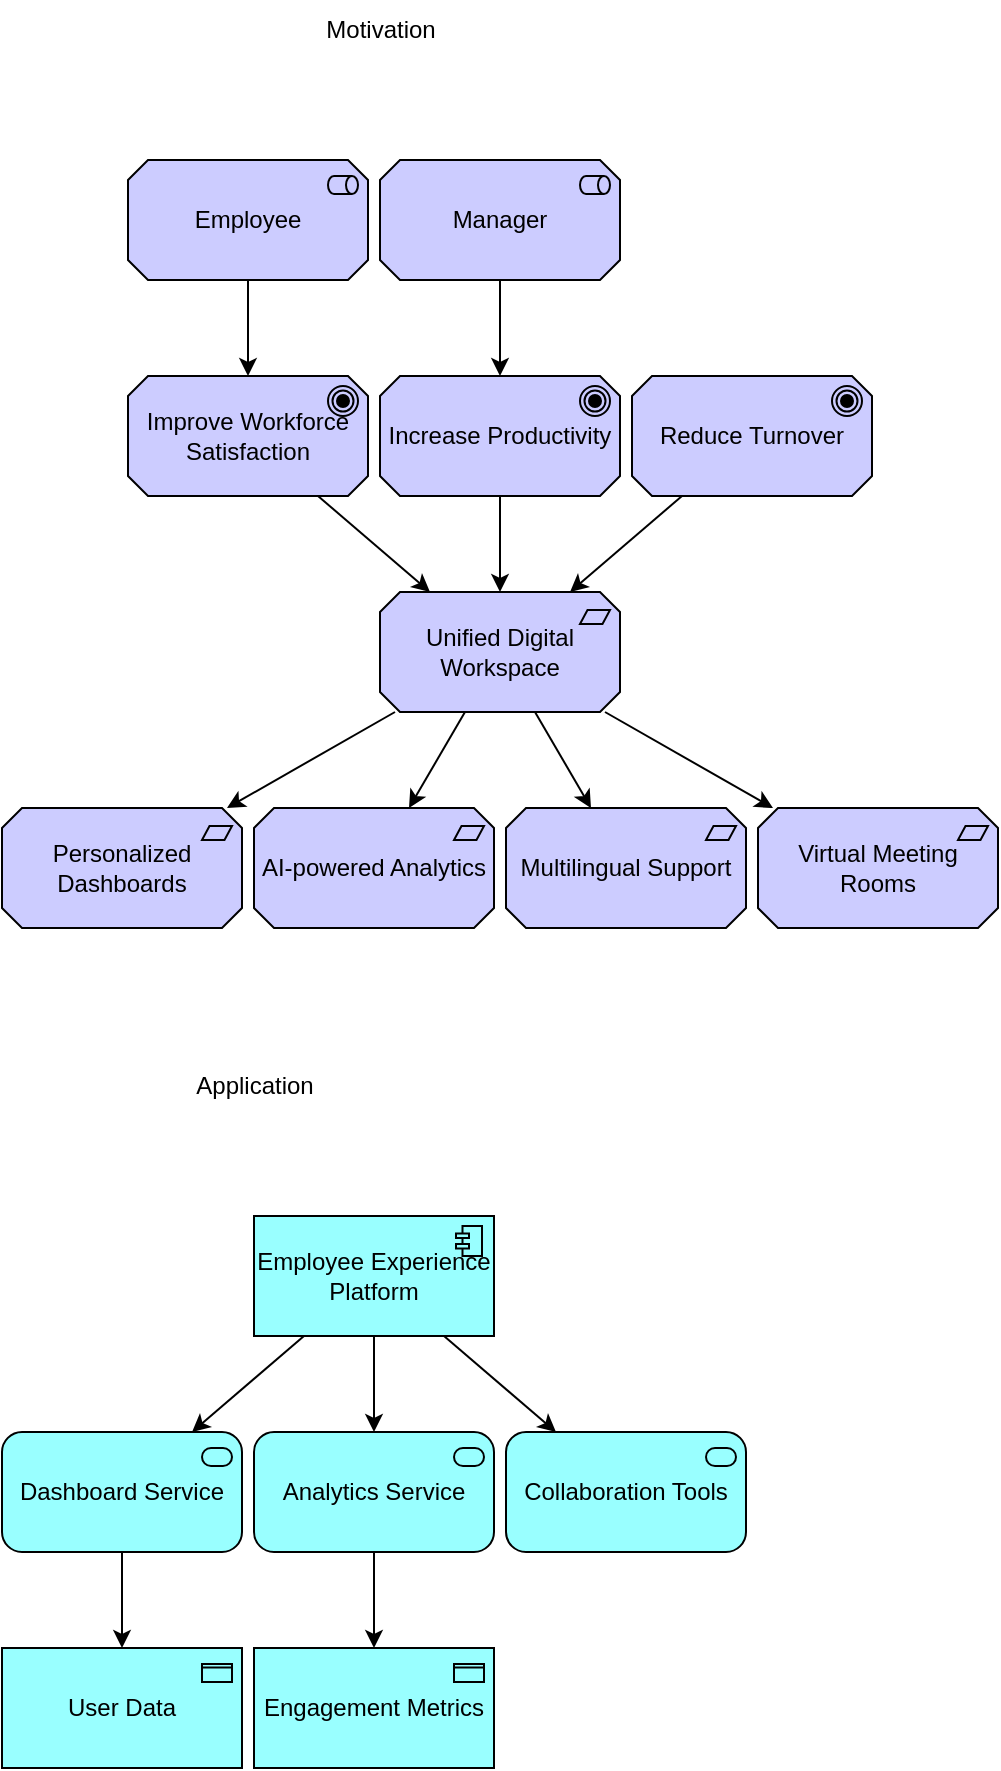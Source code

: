 <?xml version='1.0' encoding='UTF-8'?>
<mxfile version="1.0" encoding="UTF-8"><diagram name="ArchiMate Model" id="archimate_diagram"><mxGraphModel dx="1050" dy="522" grid="1" gridSize="10"><root><mxCell id="0" /><mxCell id="1" parent="0" /><mxCell id="label_Motivation" value="Motivation" style="text;html=1;align=center;verticalAlign=middle;resizable=0;points=[];" vertex="1" parent="1"><mxGeometry x="166.0" y="-372.0" width="200" height="30" as="geometry" /></mxCell><mxCell id="elem_mot1" value="Employee" style="html=1;outlineConnect=0;whiteSpace=wrap;fillColor=#CCCCFF;shape=mxgraph.archimate3.application;appType=role;archiType=oct;" vertex="1" parent="1"><mxGeometry x="140.0" y="-292.0" width="120" height="60" as="geometry" /></mxCell><mxCell id="elem_mot2" value="Manager" style="html=1;outlineConnect=0;whiteSpace=wrap;fillColor=#CCCCFF;shape=mxgraph.archimate3.application;appType=role;archiType=oct;" vertex="1" parent="1"><mxGeometry x="266.0" y="-292.0" width="120" height="60" as="geometry" /></mxCell><mxCell id="elem_mot3" value="Improve Workforce Satisfaction" style="html=1;outlineConnect=0;whiteSpace=wrap;fillColor=#CCCCFF;shape=mxgraph.archimate3.application;appType=goal;archiType=oct;" vertex="1" parent="1"><mxGeometry x="140.0" y="-184.0" width="120" height="60" as="geometry" /></mxCell><mxCell id="elem_mot4" value="Reduce Turnover" style="html=1;outlineConnect=0;whiteSpace=wrap;fillColor=#CCCCFF;shape=mxgraph.archimate3.application;appType=goal;archiType=oct;" vertex="1" parent="1"><mxGeometry x="392.0" y="-184.0" width="120" height="60" as="geometry" /></mxCell><mxCell id="elem_mot5" value="Increase Productivity" style="html=1;outlineConnect=0;whiteSpace=wrap;fillColor=#CCCCFF;shape=mxgraph.archimate3.application;appType=goal;archiType=oct;" vertex="1" parent="1"><mxGeometry x="266.0" y="-184.0" width="120" height="60" as="geometry" /></mxCell><mxCell id="elem_mot6" value="Unified Digital Workspace" style="html=1;outlineConnect=0;whiteSpace=wrap;fillColor=#CCCCFF;shape=mxgraph.archimate3.application;appType=requirement;archiType=oct;" vertex="1" parent="1"><mxGeometry x="266.0" y="-76.0" width="120" height="60" as="geometry" /></mxCell><mxCell id="elem_mot7" value="Personalized Dashboards" style="html=1;outlineConnect=0;whiteSpace=wrap;fillColor=#CCCCFF;shape=mxgraph.archimate3.application;appType=requirement;archiType=oct;" vertex="1" parent="1"><mxGeometry x="77.0" y="32.0" width="120" height="60" as="geometry" /></mxCell><mxCell id="elem_mot8" value="AI-powered Analytics" style="html=1;outlineConnect=0;whiteSpace=wrap;fillColor=#CCCCFF;shape=mxgraph.archimate3.application;appType=requirement;archiType=oct;" vertex="1" parent="1"><mxGeometry x="203.0" y="32.0" width="120" height="60" as="geometry" /></mxCell><mxCell id="elem_mot9" value="Multilingual Support" style="html=1;outlineConnect=0;whiteSpace=wrap;fillColor=#CCCCFF;shape=mxgraph.archimate3.application;appType=requirement;archiType=oct;" vertex="1" parent="1"><mxGeometry x="329.0" y="32.0" width="120" height="60" as="geometry" /></mxCell><mxCell id="elem_mot10" value="Virtual Meeting Rooms" style="html=1;outlineConnect=0;whiteSpace=wrap;fillColor=#CCCCFF;shape=mxgraph.archimate3.application;appType=requirement;archiType=oct;" vertex="1" parent="1"><mxGeometry x="455.0" y="32.0" width="120" height="60" as="geometry" /></mxCell><mxCell id="conn_elem_mot1_elem_mot3" style="html=1;shape=mxgraph.archimate3.relationship;archiType=influence;" edge="1" source="elem_mot1" target="elem_mot3" parent="1"><mxGeometry relative="1" as="geometry" /></mxCell><mxCell id="conn_elem_mot2_elem_mot5" style="html=1;shape=mxgraph.archimate3.relationship;archiType=influence;" edge="1" source="elem_mot2" target="elem_mot5" parent="1"><mxGeometry relative="1" as="geometry" /></mxCell><mxCell id="conn_elem_mot3_elem_mot6" style="html=1;shape=mxgraph.archimate3.relationship;archiType=association;" edge="1" source="elem_mot3" target="elem_mot6" parent="1"><mxGeometry relative="1" as="geometry" /></mxCell><mxCell id="conn_elem_mot4_elem_mot6" style="html=1;shape=mxgraph.archimate3.relationship;archiType=association;" edge="1" source="elem_mot4" target="elem_mot6" parent="1"><mxGeometry relative="1" as="geometry" /></mxCell><mxCell id="conn_elem_mot5_elem_mot6" style="html=1;shape=mxgraph.archimate3.relationship;archiType=association;" edge="1" source="elem_mot5" target="elem_mot6" parent="1"><mxGeometry relative="1" as="geometry" /></mxCell><mxCell id="conn_elem_mot6_elem_mot7" style="html=1;shape=mxgraph.archimate3.relationship;archiType=association;" edge="1" source="elem_mot6" target="elem_mot7" parent="1"><mxGeometry relative="1" as="geometry" /></mxCell><mxCell id="conn_elem_mot6_elem_mot8" style="html=1;shape=mxgraph.archimate3.relationship;archiType=association;" edge="1" source="elem_mot6" target="elem_mot8" parent="1"><mxGeometry relative="1" as="geometry" /></mxCell><mxCell id="conn_elem_mot6_elem_mot9" style="html=1;shape=mxgraph.archimate3.relationship;archiType=association;" edge="1" source="elem_mot6" target="elem_mot9" parent="1"><mxGeometry relative="1" as="geometry" /></mxCell><mxCell id="conn_elem_mot6_elem_mot10" style="html=1;shape=mxgraph.archimate3.relationship;archiType=association;" edge="1" source="elem_mot6" target="elem_mot10" parent="1"><mxGeometry relative="1" as="geometry" /></mxCell><mxCell id="label_Application" value="Application" style="text;html=1;align=center;verticalAlign=middle;resizable=0;points=[];" vertex="1" parent="1"><mxGeometry x="103.0" y="156.0" width="200" height="30" as="geometry" /></mxCell><mxCell id="elem_app1" value="Employee Experience Platform" style="html=1;outlineConnect=0;whiteSpace=wrap;fillColor=#99ffff;shape=mxgraph.archimate3.application;appType=comp;archiType=square;" vertex="1" parent="1"><mxGeometry x="203.0" y="236.0" width="120" height="60" as="geometry" /></mxCell><mxCell id="elem_app2" value="Dashboard Service" style="html=1;outlineConnect=0;whiteSpace=wrap;fillColor=#99ffff;shape=mxgraph.archimate3.application;appType=serv;archiType=rounded;" vertex="1" parent="1"><mxGeometry x="77.0" y="344.0" width="120" height="60" as="geometry" /></mxCell><mxCell id="elem_app3" value="Analytics Service" style="html=1;outlineConnect=0;whiteSpace=wrap;fillColor=#99ffff;shape=mxgraph.archimate3.application;appType=serv;archiType=rounded;" vertex="1" parent="1"><mxGeometry x="203.0" y="344.0" width="120" height="60" as="geometry" /></mxCell><mxCell id="elem_app4" value="Collaboration Tools" style="html=1;outlineConnect=0;whiteSpace=wrap;fillColor=#99ffff;shape=mxgraph.archimate3.application;appType=serv;archiType=rounded;" vertex="1" parent="1"><mxGeometry x="329.0" y="344.0" width="120" height="60" as="geometry" /></mxCell><mxCell id="elem_app5" value="User Data" style="html=1;outlineConnect=0;whiteSpace=wrap;fillColor=#99ffff;shape=mxgraph.archimate3.application;appType=passive;archiType=square;" vertex="1" parent="1"><mxGeometry x="77.0" y="452.0" width="120" height="60" as="geometry" /></mxCell><mxCell id="elem_app6" value="Engagement Metrics" style="html=1;outlineConnect=0;whiteSpace=wrap;fillColor=#99ffff;shape=mxgraph.archimate3.application;appType=passive;archiType=square;" vertex="1" parent="1"><mxGeometry x="203.0" y="452.0" width="120" height="60" as="geometry" /></mxCell><mxCell id="conn_elem_app1_elem_app2" style="html=1;shape=mxgraph.archimate3.relationship;archiType=association;" edge="1" source="elem_app1" target="elem_app2" parent="1"><mxGeometry relative="1" as="geometry" /></mxCell><mxCell id="conn_elem_app1_elem_app3" style="html=1;shape=mxgraph.archimate3.relationship;archiType=association;" edge="1" source="elem_app1" target="elem_app3" parent="1"><mxGeometry relative="1" as="geometry" /></mxCell><mxCell id="conn_elem_app1_elem_app4" style="html=1;shape=mxgraph.archimate3.relationship;archiType=association;" edge="1" source="elem_app1" target="elem_app4" parent="1"><mxGeometry relative="1" as="geometry" /></mxCell><mxCell id="conn_elem_app2_elem_app5" style="html=1;shape=mxgraph.archimate3.relationship;archiType=access;" edge="1" source="elem_app2" target="elem_app5" parent="1"><mxGeometry relative="1" as="geometry" /></mxCell><mxCell id="conn_elem_app3_elem_app6" style="html=1;shape=mxgraph.archimate3.relationship;archiType=access;" edge="1" source="elem_app3" target="elem_app6" parent="1"><mxGeometry relative="1" as="geometry" /></mxCell></root></mxGraphModel></diagram></mxfile>